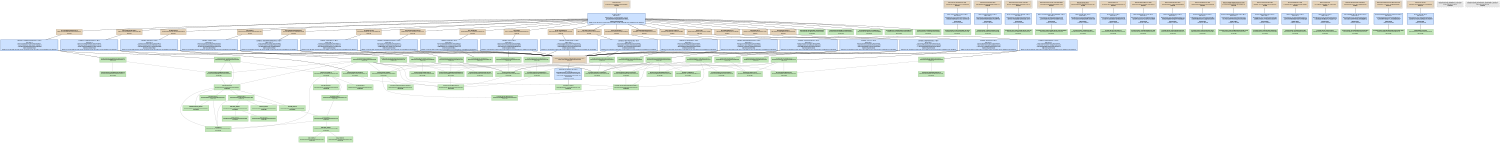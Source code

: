 digraph Tests {
   size = "10.000000,8.500000";
   concentrate = false;

   node [ shape = box, style = filled, color = "0.3 0.5 0.6", fillcolor = "0.3 0.2 0.9", fontname = "Monaco", fontsize = "9" ];
   n00001 [ label = "Release/Tests\n7fbae9892f72304ddd8f945d286a8987\nMissing", color = "0.1 0.5 0.5", fillcolor = "0.1 0.2 0.9", peripheries = 3 ];
   n00002 [ label = "Release/correctingerrors.html\n52dc44c887952f867518071242ba02dc\nMissing", color = "0.1 0.5 0.5", fillcolor = "0.1 0.2 0.9", peripheries = 3 ];
   n00003 [ label = "DreamCatcher Help/correctingerrors.html\n0000000043782b1a00000000000011d9\nUpToDate" ];
   n00004 [ label = "Release/Dictionaries.html\n0a8ca968d55e090459d44ca67848617d\nMissing", color = "0.1 0.5 0.5", fillcolor = "0.1 0.2 0.9", peripheries = 3 ];
   n00005 [ label = "DreamCatcher Help/Dictionaries.html\n000000004378224f00000000000009bf\nUpToDate" ];
   n00006 [ label = "Release/DreamCatcher Help idx\n1ec6281368e8df4b3c992bb7d417681a\nMissing", color = "0.1 0.5 0.5", fillcolor = "0.1 0.2 0.9", peripheries = 3 ];
   n00007 [ label = "DreamCatcher Help/DreamCatcher Help idx\n000000004378224f0000000000003000\nUpToDate" ];
   n00008 [ label = "Release/DreamCatcher Help.helpindex\n793056efdc02ae0d60aa464de867799b\nMissing", color = "0.1 0.5 0.5", fillcolor = "0.1 0.2 0.9", peripheries = 3 ];
   n00009 [ label = "DreamCatcher Help/DreamCatcher Help.helpindex\n000000004378224f00000000000039aa\nUpToDate" ];
   n00010 [ label = "Release/empty.html\n666a539c46422c9bdc68dfa1e2d2318e\nMissing", color = "0.1 0.5 0.5", fillcolor = "0.1 0.2 0.9", peripheries = 3 ];
   n00011 [ label = "DreamCatcher Help/empty.html\n000000004378224f0000000000000000\nUpToDate" ];
   n00012 [ label = "Release/help.css\n561d452c53e742958164fcd82e3a287d\nMissing", color = "0.1 0.5 0.5", fillcolor = "0.1 0.2 0.9", peripheries = 3 ];
   n00013 [ label = "DreamCatcher Help/help.css\n000000004378224f00000000000009a6\nUpToDate" ];
   n00014 [ label = "Release/ignoringerrors.html\n2f008fa33fbe20c51854d670ac1d8993\nMissing", color = "0.1 0.5 0.5", fillcolor = "0.1 0.2 0.9", peripheries = 3 ];
   n00015 [ label = "DreamCatcher Help/ignoringerrors.html\n0000000043782581000000000000061e\nUpToDate" ];
   n00016 [ label = "Release/Introduction.html\n38d3f465fb88917c8fb6c666eb8df5be\nMissing", color = "0.1 0.5 0.5", fillcolor = "0.1 0.2 0.9", peripheries = 3 ];
   n00017 [ label = "DreamCatcher Help/Introduction.html\n00000000437824740000000000000733\nUpToDate" ];
   n00018 [ label = "Release/preferences.html\n738e205d9b004c00374f9f02924400ae\nMissing", color = "0.1 0.5 0.5", fillcolor = "0.1 0.2 0.9", peripheries = 3 ];
   n00019 [ label = "DreamCatcher Help/preferences.html\n0000000043782a470000000000000ecb\nUpToDate" ];
   n00020 [ label = "Release/modifyingthedictionary.html\nb21a2c533b56a25820e73c592acbcf99\nMissing", color = "0.1 0.5 0.5", fillcolor = "0.1 0.2 0.9", peripheries = 3 ];
   n00021 [ label = "DreamCatcher Help/modifyingthedictionary.html\n00000000437829310000000000000544\nUpToDate" ];
   n00022 [ label = "Release/spellchecking.html\n18dbe0f1cc916613aab7d2cd1be0a156\nMissing", color = "0.1 0.5 0.5", fillcolor = "0.1 0.2 0.9", peripheries = 3 ];
   n00023 [ label = "DreamCatcher Help/spellchecking.html\n00000000437827520000000000000d84\nUpToDate" ];
   n00024 [ label = "Release/Reference.html\nc74a3aa2cee7375e5a296256dcd54eb5\nMissing", color = "0.1 0.5 0.5", fillcolor = "0.1 0.2 0.9", peripheries = 3 ];
   n00025 [ label = "DreamCatcher Help/Reference.html\n0000000043c1fcb40000000000000c43\nUpToDate" ];
   n00026 [ label = "Release/top.html\n718f74e2dfc5b0bbb9618c7bf4fc60b5\nMissing", color = "0.1 0.5 0.5", fillcolor = "0.1 0.2 0.9", peripheries = 3 ];
   n00027 [ label = "DreamCatcher Help/top.html\n00000000437823670000000000000473\nUpToDate" ];
   n00028 [ label = "Release/usingdreamcatcher.html\n78c834e20476ac7c1be196dfdefee50e\nMissing", color = "0.1 0.5 0.5", fillcolor = "0.1 0.2 0.9", peripheries = 3 ];
   n00029 [ label = "DreamCatcher Help/usingdreamcatcher.html\n0000000043782251000000000000031b\nUpToDate" ];
   n00030 [ label = "Release/usingdreamcatcherframe.html\n4c406a2fc176cffc01120a9b8eb4a0eb\nMissing", color = "0.1 0.5 0.5", fillcolor = "0.1 0.2 0.9", peripheries = 3 ];
   n00031 [ label = "DreamCatcher Help/usingdreamcatcherframe.html\n00000000437825cb000000000000022f\nUpToDate" ];
   n00032 [ label = "Release/Icon.png\nfe40b52410020d26e5b995726cae6d33\nMissing", color = "0.1 0.5 0.5", fillcolor = "0.1 0.2 0.9", peripheries = 3 ];
   n00033 [ label = "HelpImages/Icon.png\n00000000437822510000000000006591\nUpToDate" ];
   n00034 [ label = "ppc/ConditionVariable.o\n20d6c7c3bcd568086d75196b614dc340\nMissing", color = "0.1 0.5 0.5", fillcolor = "0.1 0.2 0.9" ];
   n00035 [ label = "Headers/AppKit.h\n000000004385bc150000000000001504\nUpToDate" ];
   n00036 [ label = "AppKit-anyvlljcmvwdcfcimfgzkxhuyjnb/AppKit.h.gch\nc5b1610a13b2654c58b012407350f754\nMissing", color = "0.1 0.5 0.5", fillcolor = "0.1 0.2 0.9", peripheries = 3 ];
   n00037 [ label = "DreamCatcher/ConditionVariable.m\n000000004470a11e0000000000000928\nUpToDate" ];
   n00038 [ label = "ppc/ConditionVariableTests.o\n74d126076b5bd46982aa49a76dba3632\nMissing", color = "0.1 0.5 0.5", fillcolor = "0.1 0.2 0.9" ];
   n00039 [ label = "DreamCatcher/ConditionVariableTests.m\n000000004308dd3e0000000000000519\nUpToDate" ];
   n00040 [ label = "ppc/DCProperties.o\ndfb343eff3f2574da5b3997eba5a46ee\nMissing", color = "0.1 0.5 0.5", fillcolor = "0.1 0.2 0.9" ];
   n00041 [ label = "DreamCatcher/DCProperties.m\n00000000444870c00000000000000436\nUpToDate" ];
   n00042 [ label = "ppc/ErrorResponse.o\n0d6558e7ee06129f6a75b43ec95697a2\nMissing", color = "0.1 0.5 0.5", fillcolor = "0.1 0.2 0.9" ];
   n00043 [ label = "DreamCatcher/ErrorResponse.m\n000000004308dd3f00000000000001a8\nUpToDate" ];
   n00044 [ label = "ppc/Page.o\n2d22129f4b71493d07ee99b0e80d4250\nMissing", color = "0.1 0.5 0.5", fillcolor = "0.1 0.2 0.9" ];
   n00045 [ label = "DreamCatcher/Page.m\n000000004308dd4100000000000001b5\nUpToDate" ];
   n00046 [ label = "ppc/Response.o\nc8b7809a45b755f31477e9a09e95d6c8\nMissing", color = "0.1 0.5 0.5", fillcolor = "0.1 0.2 0.9" ];
   n00047 [ label = "DreamCatcher/Response.m\n000000004308dd410000000000000118\nUpToDate" ];
   n00048 [ label = "ppc/Spider.o\n6f79b27ac756da4e353b9e59c0bdc29e\nMissing", color = "0.1 0.5 0.5", fillcolor = "0.1 0.2 0.9" ];
   n00049 [ label = "DreamCatcher/Spider.m\n000000004470a15500000000000024ab\nUpToDate" ];
   n00050 [ label = "ppc/SpiderTests.o\n6e12d89f5364955bc08710b1dbcfe18e\nMissing", color = "0.1 0.5 0.5", fillcolor = "0.1 0.2 0.9" ];
   n00051 [ label = "DreamCatcher/SpiderTests.m\n000000004308dd4100000000000005d4\nUpToDate" ];
   n00052 [ label = "ppc/TestMain.o\ne4ab0beed777a1379bbc90c0a4ba1277\nMissing", color = "0.1 0.5 0.5", fillcolor = "0.1 0.2 0.9" ];
   n00053 [ label = "DreamCatcher/TestMain.m\n000000004308dd420000000000000149\nUpToDate" ];
   n00054 [ label = "ppc/FoundationWebClient.o\n478e845f123ce27d7398eb58a9332c69\nMissing", color = "0.1 0.5 0.5", fillcolor = "0.1 0.2 0.9" ];
   n00055 [ label = "DreamCatcher/FoundationWebClient.m\n00000000444874320000000000003f9d\nUpToDate" ];
   n00056 [ label = "ppc/UnknownTypeResponse.o\ne6cfa85da0bf875f3106fdd8a60f5efc\nMissing", color = "0.1 0.5 0.5", fillcolor = "0.1 0.2 0.9" ];
   n00057 [ label = "DreamCatcher/UnknownTypeResponse.m\n000000004308dd4200000000000001f8\nUpToDate" ];
   n00058 [ label = "ppc/ContentParsersTests.o\n24dfb5bad613b517ec881815cd50c25a\nMissing", color = "0.1 0.5 0.5", fillcolor = "0.1 0.2 0.9" ];
   n00059 [ label = "DreamCatcher/ContentParsersTests.m\n000000004308dd3e00000000000010fb\nUpToDate" ];
   n00060 [ label = "ppc/RobotsTxt.o\n3b4715331c9daad1b6ca50fd75621c60\nMissing", color = "0.1 0.5 0.5", fillcolor = "0.1 0.2 0.9" ];
   n00061 [ label = "DreamCatcher/RobotsTxt.m\n000000004339705100000000000013c2\nUpToDate" ];
   n00062 [ label = "ppc/RobotsTxtTests.o\ncdc9a0b421dde67d493939e72e00e154\nMissing", color = "0.1 0.5 0.5", fillcolor = "0.1 0.2 0.9" ];
   n00063 [ label = "DreamCatcher/RobotsTxtTests.m\n000000004308dd4100000000000007f4\nUpToDate" ];
   n00064 [ label = "ppc/HTMLParseTests.o\nfe0cdd68ce69cfe9362638acc8ab4ee1\nMissing", color = "0.1 0.5 0.5", fillcolor = "0.1 0.2 0.9" ];
   n00065 [ label = "DreamCatcher/HTMLParseTests.m\n0000000044450e910000000000001971\nUpToDate" ];
   n00066 [ label = "ppc/EntityReference.o\n11ef04a3868a5324f2aab7d2927dec40\nMissing", color = "0.1 0.5 0.5", fillcolor = "0.1 0.2 0.9" ];
   n00067 [ label = "DreamCatcher/EntityReference.m\n000000004308dd3f00000000000055cb\nUpToDate" ];
   n00068 [ label = "ppc/DCUtil.o\n49da1cf863d986fc10e7e27b2c36d99c\nMissing", color = "0.1 0.5 0.5", fillcolor = "0.1 0.2 0.9" ];
   n00069 [ label = "DreamCatcher/DCUtil.m\n0000000043274f77000000000000033e\nUpToDate" ];
   n00070 [ label = "ppc/TidyHTMLParser.o\n7e63cfa11651069f562e199058509897\nMissing", color = "0.1 0.5 0.5", fillcolor = "0.1 0.2 0.9" ];
   n00071 [ label = "DreamCatcher/TidyHTMLParser.m\n000000004470a2c20000000000000cfa\nUpToDate" ];
   n00072 [ label = "Frameworks/SenTestingKit.framework[C]\n0000000042a51d8500000000000000cc\nUpToDate" ];
   n00073 [ label = "Frameworks/Foundation.framework[C]\n0000000042a51d7d00000000000000cc\nUpToDate" ];
   n00074 [ label = "Frameworks/Quartz.framework[C]\n0000000042a51d8700000000000000ee\nUpToDate" ];
   n00075 [ label = "Frameworks/CoreFoundation.framework[C]\n0000000042a51d7900000000000000cc\nUpToDate" ];
   n00076 [ label = "DreamCatcher/AGRegex.framework[C]\n000000004375f11a00000000000000cc\nUpToDate" ];
   n00077 [ label = "<postprocessing_dependency_collector>\nffffffffffffffffffffffffffffffff\nUnknown", color = "0.0 0.0 0.5", fillcolor = "0.0 0.0 0.9", style = "filled,dashed" ];
   n00078 [ label = "<postprocessing_permissions_dependency_collector>\nffffffffffffffffffffffffffffffff\nUnknown", color = "0.0 0.0 0.5", fillcolor = "0.0 0.0 0.9", style = "filled,dashed" ];
   n00079 [ label = "DreamCatcher/ConditionVariable.h\n000000004308dd3e00000000000004fa\nUpToDate" ];
   n00080 [ label = "libkern/OSAtomic.h\n0000000042a51e3a0000000000001a14\nUpToDate" ];
   n00081 [ label = "include/pthread.h\n0000000042a51e3b00000000000038d4\nUpToDate" ];
   n00082 [ label = "include/_types.h\n0000000042a51e38000000000000063a\nUpToDate" ];
   n00083 [ label = "include/pthread_impl.h\n0000000042a51e3b0000000000000639\nUpToDate" ];
   n00084 [ label = "include/sched.h\n0000000042a51e3c000000000000055e\nUpToDate" ];
   n00085 [ label = "include/time.h\n0000000042a51e3c00000000000016dc\nUpToDate" ];
   n00086 [ label = "sys/cdefs.h\n0000000042a51e3c0000000000003314\nUpToDate" ];
   n00087 [ label = "sys/_types.h\n0000000042a51e3c0000000000001f2d\nUpToDate" ];
   n00088 [ label = "machine/_types.h\n0000000042a51e3a00000000000004b5\nUpToDate" ];
   n00089 [ label = "ppc/_types.h\n0000000042a51e3b000000000000100c\nUpToDate" ];
   n00090 [ label = "i386/_types.h\n0000000042a51e3a000000000000100f\nUpToDate" ];
   n00091 [ label = "machine/_limits.h\n0000000042a51e3a00000000000004b5\nUpToDate" ];
   n00092 [ label = "xlocale/_time.h\n0000000042a51e3c000000000000053a\nUpToDate" ];
   n00093 [ label = "ppc/_limits.h\n0000000042a51e3b000000000000042a\nUpToDate" ];
   n00094 [ label = "i386/_limits.h\n0000000042a51e3a000000000000042d\nUpToDate" ];
   n00095 [ label = "include/stddef.h\n0000000042c4ae8d0000000000003193\nUpToDate" ];
   n00096 [ label = "include/stdint.h\n0000000042a51e3a0000000000001a59\nUpToDate" ];
   n00097 [ label = "include/stdbool.h\n0000000042a51e3d0000000000000640\nUpToDate" ];
   n00098 [ label = "DreamCatcher/ConditionVariableTests.h\n000000004308dd3e000000000000015c\nUpToDate" ];
   n00099 [ label = "DreamCatcher/DCProperties.h\n000000004308dd3e000000000000010d\nUpToDate" ];
   n00100 [ label = "DreamCatcher/ErrorResponse.h\n000000004308dd3f000000000000015a\nUpToDate" ];
   n00101 [ label = "DreamCatcher/Response.h\n0000000043e7955b0000000000000089\nUpToDate" ];
   n00102 [ label = "DreamCatcher/Page.h\n000000004308dd4100000000000000c6\nUpToDate" ];
   n00103 [ label = "DreamCatcher/Spider.h\n000000004308dd41000000000000060a\nUpToDate" ];
   n00104 [ label = "DreamCatcher/FoundationWebClient.h\n0000000044450f2e000000000000049c\nUpToDate" ];
   n00105 [ label = "DreamCatcher/RobotsTxt.h\n000000004308dd410000000000000298\nUpToDate" ];
   n00106 [ label = "DreamCatcher/WebClient.h\n000000004308dd420000000000000264\nUpToDate" ];
   n00107 [ label = "DreamCatcher/ProgressListener.h\n0000000043e795d40000000000000092\nUpToDate" ];
   n00108 [ label = "DreamCatcher/SpiderTests.h\n000000004308dd4100000000000000ff\nUpToDate" ];
   n00109 [ label = "Headers/AGRegex.h\n000000004375f11a0000000000003113\nUpToDate" ];
   n00110 [ label = "DreamCatcher/UnknownTypeResponse.h\n000000004308dd42000000000000016d\nUpToDate" ];
   n00111 [ label = "DreamCatcher/EntityReference.h\n000000004308dd3f0000000000000089\nUpToDate" ];
   n00112 [ label = "DreamCatcher/DCUtil.h\n0000000043274bdf0000000000000112\nUpToDate" ];
   n00113 [ label = "DreamCatcher/TidyHTMLParser.h\n0000000044450dd800000000000001be\nUpToDate" ];
   n00114 [ label = "DreamCatcher/ContentParsersTests.h\n000000004308dd3e0000000000000117\nUpToDate" ];
   n00115 [ label = "DreamCatcher/RobotsTxtTests.h\n000000004308dd410000000000000108\nUpToDate" ];
   n00116 [ label = "DreamCatcher/HTMLParseTests.h\n000000004308dd3f0000000000000108\nUpToDate" ];

   node [ shape = box, style = "filled,bold", color = "0.7 0.5 0.7", fillcolor = "0.7 0.2 1.0", fontname = "Monaco", fontsize = "9" ];
   c00001 [ label = "PBXCp correctingerrors.html <wt:2>\nwaitCount: 0\n0000000043782b1a00000000000011d9\n^ 52dc44c8c4ed049c7518071242ba1305\n= 52dc44c887952f867518071242ba02dc\nNeedsToRun\n1 output is missing", color = "0.6 0.5 0.7", fillcolor = "0.6 0.2 1.0" ];
   c00002 [ label = "PBXCp Dictionaries.html <wt:2>\nwaitCount: 0\n000000004378224f00000000000009bf\n^ 0a8ca96896262b4b59d44ca6784868c2\n= 0a8ca968d55e090459d44ca67848617d\nNeedsToRun\n1 output is missing", color = "0.6 0.5 0.7", fillcolor = "0.6 0.2 1.0" ];
   c00003 [ label = "PBXCp \"DreamCatcher Help idx\" <wt:2>\nwaitCount: 0\n000000004378224f0000000000003000\n^ 1ec628132b90fd043c992bb7d417581a\n= 1ec6281368e8df4b3c992bb7d417681a\nNeedsToRun\n1 output is missing", color = "0.6 0.5 0.7", fillcolor = "0.6 0.2 1.0" ];
   c00004 [ label = "PBXCp \"DreamCatcher Help.helpindex\" <wt:2>\nwaitCount: 0\n000000004378224f00000000000039aa\n^ 793056ef9f7a8c4260aa464de8674031\n= 793056efdc02ae0d60aa464de867799b\nNeedsToRun\n1 output is missing", color = "0.6 0.5 0.7", fillcolor = "0.6 0.2 1.0" ];
   c00005 [ label = "PBXCp empty.html <wt:2>\nwaitCount: 0\n000000004378224f0000000000000000\n^ 666a539c053a0ed4dc68dfa1e2d2318e\n= 666a539c46422c9bdc68dfa1e2d2318e\nNeedsToRun\n1 output is missing", color = "0.6 0.5 0.7", fillcolor = "0.6 0.2 1.0" ];
   c00006 [ label = "PBXCp help.css <wt:2>\nwaitCount: 0\n000000004378224f00000000000009a6\n^ 561d452c109f60da8164fcd82e3a21db\n= 561d452c53e742958164fcd82e3a287d\nNeedsToRun\n1 output is missing", color = "0.6 0.5 0.7", fillcolor = "0.6 0.2 1.0" ];
   c00007 [ label = "PBXCp ignoringerrors.html <wt:2>\nwaitCount: 0\n0000000043782581000000000000061e\n^ 2f008fa37cc605441854d670ac1d8f8d\n= 2f008fa33fbe20c51854d670ac1d8993\nNeedsToRun\n1 output is missing", color = "0.6 0.5 0.7", fillcolor = "0.6 0.2 1.0" ];
   c00008 [ label = "PBXCp Introduction.html <wt:2>\nwaitCount: 0\n00000000437824740000000000000733\n^ 38d3f465b8f0b5088fb6c666eb8df28d\n= 38d3f465fb88917c8fb6c666eb8df5be\nNeedsToRun\n1 output is missing", color = "0.6 0.5 0.7", fillcolor = "0.6 0.2 1.0" ];
   c00009 [ label = "PBXCp preferences.html <wt:2>\nwaitCount: 0\n0000000043782a470000000000000ecb\n^ 738e205dd8786647374f9f0292440e65\n= 738e205d9b004c00374f9f02924400ae\nNeedsToRun\n1 output is missing", color = "0.6 0.5 0.7", fillcolor = "0.6 0.2 1.0" ];
   c00010 [ label = "PBXCp modifyingthedictionary.html <wt:2>\nwaitCount: 0\n00000000437829310000000000000544\n^ b21a2c53782e8b6920e73c592acbcadd\n= b21a2c533b56a25820e73c592acbcf99\nNeedsToRun\n1 output is missing", color = "0.6 0.5 0.7", fillcolor = "0.6 0.2 1.0" ];
   c00011 [ label = "PBXCp spellchecking.html <wt:2>\nwaitCount: 0\n00000000437827520000000000000d84\n^ 18dbe0f18fe94141aab7d2cd1be0acd2\n= 18dbe0f1cc916613aab7d2cd1be0a156\nNeedsToRun\n1 output is missing", color = "0.6 0.5 0.7", fillcolor = "0.6 0.2 1.0" ];
   c00012 [ label = "PBXCp Reference.html <wt:2>\nwaitCount: 0\n0000000043c1fcb40000000000000c43\n^ c74a3aa28d26cbea5a296256dcd542f6\n= c74a3aa2cee7375e5a296256dcd54eb5\nNeedsToRun\n1 output is missing", color = "0.6 0.5 0.7", fillcolor = "0.6 0.2 1.0" ];
   c00013 [ label = "PBXCp top.html <wt:2>\nwaitCount: 0\n00000000437823670000000000000473\n^ 718f74e29cbd93dcb9618c7bf4fc64c6\n= 718f74e2dfc5b0bbb9618c7bf4fc60b5\nNeedsToRun\n1 output is missing", color = "0.6 0.5 0.7", fillcolor = "0.6 0.2 1.0" ];
   c00014 [ label = "PBXCp usingdreamcatcher.html <wt:2>\nwaitCount: 0\n0000000043782251000000000000031b\n^ 78c834e2470e8e2d1be196dfdefee615\n= 78c834e20476ac7c1be196dfdefee50e\nNeedsToRun\n1 output is missing", color = "0.6 0.5 0.7", fillcolor = "0.6 0.2 1.0" ];
   c00015 [ label = "PBXCp usingdreamcatcherframe.html <wt:2>\nwaitCount: 0\n00000000437825cb000000000000022f\n^ 4c406a2f820eea3701120a9b8eb4a2c4\n= 4c406a2fc176cffc01120a9b8eb4a0eb\nNeedsToRun\n1 output is missing", color = "0.6 0.5 0.7", fillcolor = "0.6 0.2 1.0" ];
   c00016 [ label = "PBXCp Icon.png <wt:2>\nwaitCount: 0\n00000000437822510000000000006591\n^ fe40b524537a2f77e5b995726cae08a2\n= fe40b52410020d26e5b995726cae6d33\nNeedsToRun\n1 output is missing", color = "0.6 0.5 0.7", fillcolor = "0.6 0.2 1.0" ];
   c00017 [ label = "CompileC ConditionVariable.o <wt:4>\nwaitCount: 0\nc5b1610a14aba9db58b012407350d683\n^ e567a6c9a87ec1d335c50b2b121d15c3\n= 20d6c7c3bcd568086d75196b614dc340\nIndirectlyNeedsToRun\nNeeds to run because at least one of the inputs to the command are scheduled to be updated.", color = "0.6 0.5 0.7", fillcolor = "0.6 0.2 1.0" ];
   c00018 [ label = "ProcessPCH AppKit.h.gch <wt:3>\nwaitCount: 0\n000000004385bc150000000000001504\n^ c5b1610a5037d95958b012407350e250\n= c5b1610a13b2654c58b012407350f754\nNeedsToRun\n1 output is missing", color = "0.6 0.5 0.7", fillcolor = "0.6 0.2 1.0" ];
   c00019 [ label = "CompileC ConditionVariableTests.o <wt:4>\nwaitCount: 0\nc5b1610a50bab87258b012407350ee21\n^ b160470d3be16c1bda1a5be71eead813\n= 74d126076b5bd46982aa49a76dba3632\nIndirectlyNeedsToRun\nNeeds to run because at least one of the inputs to the command are scheduled to be updated.", color = "0.6 0.5 0.7", fillcolor = "0.6 0.2 1.0" ];
   c00020 [ label = "CompileC DCProperties.o <wt:4>\nwaitCount: 0\nc5b1610a14f2c8b258b012407350f26f\n^ 1a0222e5e7009ffffd038b3ec90ab481\n= dfb343eff3f2574da5b3997eba5a46ee\nIndirectlyNeedsToRun\nNeeds to run because at least one of the inputs to the command are scheduled to be updated.", color = "0.6 0.5 0.7", fillcolor = "0.6 0.2 1.0" ];
   c00021 [ label = "CompileC ErrorResponse.o <wt:4>\nwaitCount: 0\nc5b1610a5055f01758b012407350f72f\n^ c8d439edbe53e28832c5a67eba06608d\n= 0d6558e7ee06129f6a75b43ec95697a2\nIndirectlyNeedsToRun\nNeeds to run because at least one of the inputs to the command are scheduled to be updated.", color = "0.6 0.5 0.7", fillcolor = "0.6 0.2 1.0" ];
   c00022 [ label = "CompileC Page.o <wt:4>\nwaitCount: 0\nc5b1610a5055f01758b012407350f6ae\n^ e89373951b24b92a5f5e8bf09b5db4fe\n= 2d22129f4b71493d07ee99b0e80d4250\nIndirectlyNeedsToRun\nNeeds to run because at least one of the inputs to the command are scheduled to be updated.", color = "0.6 0.5 0.7", fillcolor = "0.6 0.2 1.0" ];
   c00023 [ label = "CompileC Response.o <wt:4>\nwaitCount: 0\nc5b1610a135d2d5658b012407350f6c5\n^ 0d06e19056ea78a54cc7fbe0edc5200d\n= c8b7809a45b755f31477e9a09e95d6c8\nIndirectlyNeedsToRun\nNeeds to run because at least one of the inputs to the command are scheduled to be updated.", color = "0.6 0.5 0.7", fillcolor = "0.6 0.2 1.0" ];
   c00024 [ label = "CompileC Spider.o <wt:4>\nwaitCount: 0\nc5b1610a1309331558b012407350fa57\n^ aac8d370d45fe95b6d8b8c19b3ed38c9\n= 6f79b27ac756da4e353b9e59c0bdc29e\nIndirectlyNeedsToRun\nNeeds to run because at least one of the inputs to the command are scheduled to be updated.", color = "0.6 0.5 0.7", fillcolor = "0.6 0.2 1.0" ];
   c00025 [ label = "CompileC SpiderTests.o <wt:4>\nwaitCount: 0\nc5b1610a13b265bf58b012407350f7c1\n^ aba3b99540d6f0e4983702f1a89f164f\n= 6e12d89f5364955bc08710b1dbcfe18e\nIndirectlyNeedsToRun\nNeeds to run because at least one of the inputs to the command are scheduled to be updated.", color = "0.6 0.5 0.7", fillcolor = "0.6 0.2 1.0" ];
   c00026 [ label = "CompileC TestMain.o <wt:4>\nwaitCount: 0\nc5b1610a50bab80e58b012407350f61d\n^ 211a6ae487cd1939c30c8280d7eae46a\n= e4ab0beed777a1379bbc90c0a4ba1277\nIndirectlyNeedsToRun\nNeeds to run because at least one of the inputs to the command are scheduled to be updated.", color = "0.6 0.5 0.7", fillcolor = "0.6 0.2 1.0" ];
   c00027 [ label = "CompileC FoundationWebClient.o <wt:4>\nwaitCount: 0\nc5b1610a1302ee0558b012407350f88a\n^ 823fe555013e0c782b28f918da63d4e3\n= 478e845f123ce27d7398eb58a9332c69\nIndirectlyNeedsToRun\nNeeds to run because at least one of the inputs to the command are scheduled to be updated.", color = "0.6 0.5 0.7", fillcolor = "0.6 0.2 1.0" ];
   c00028 [ label = "CompileC UnknownTypeResponse.o <wt:4>\nwaitCount: 0\nc5b1610a5055f01758b012407350f748\n^ 237ec957f0ea774869b6ef98d55fa9b4\n= e6cfa85da0bf875f3106fdd8a60f5efc\nIndirectlyNeedsToRun\nNeeds to run because at least one of the inputs to the command are scheduled to be updated.", color = "0.6 0.5 0.7", fillcolor = "0.6 0.2 1.0" ];
   c00029 [ label = "CompileC ContentParsersTests.o <wt:4>\nwaitCount: 0\nc5b1610a13b265c258b012407350e331\n^ e16ed4b0c5a1d0d5b4380a55be00216b\n= 24dfb5bad613b517ec881815cd50c25a\nIndirectlyNeedsToRun\nNeeds to run because at least one of the inputs to the command are scheduled to be updated.", color = "0.6 0.5 0.7", fillcolor = "0.6 0.2 1.0" ];
   c00030 [ label = "CompileC RobotsTxt.o <wt:4>\nwaitCount: 0\nc5b1610a50d9afa758b012407350d702\n^ fef674394c440576ee7a42bd0632cb62\n= 3b4715331c9daad1b6ca50fd75621c60\nIndirectlyNeedsToRun\nNeeds to run because at least one of the inputs to the command are scheduled to be updated.", color = "0.6 0.5 0.7", fillcolor = "0.6 0.2 1.0" ];
   c00031 [ label = "CompileC RobotsTxtTests.o <wt:4>\nwaitCount: 0\nc5b1610a50bab80d58b012407350f330\n^ 0878c1be71675e7011892ba75d501264\n= cdc9a0b421dde67d493939e72e00e154\nIndirectlyNeedsToRun\nNeeds to run because at least one of the inputs to the command are scheduled to be updated.", color = "0.6 0.5 0.7", fillcolor = "0.6 0.2 1.0" ];
   c00032 [ label = "CompileC HTMLParseTests.o <wt:4>\nwaitCount: 0\nc5b1610a5055f32058b012407350eedc\n^ 3bbdbc629e3c3cc96e962aecbbfba03d\n= fe0cdd68ce69cfe9362638acc8ab4ee1\nIndirectlyNeedsToRun\nNeeds to run because at least one of the inputs to the command are scheduled to be updated.", color = "0.6 0.5 0.7", fillcolor = "0.6 0.2 1.0" ];
   c00033 [ label = "CompileC EntityReference.o <wt:4>\nwaitCount: 0\nc5b1610a13b2654c58b012407350a216\n^ d45e65a995383668aa1aa592e12d4e56\n= 11ef04a3868a5324f2aab7d2927dec40\nIndirectlyNeedsToRun\nNeeds to run because at least one of the inputs to the command are scheduled to be updated.", color = "0.6 0.5 0.7", fillcolor = "0.6 0.2 1.0" ];
   c00034 [ label = "CompileC DCUtil.o <wt:4>\nwaitCount: 0\nc5b1610a50babcda58b012407350f475\n^ 8c6b7df233633a264857f03b5f662de9\n= 49da1cf863d986fc10e7e27b2c36d99c\nIndirectlyNeedsToRun\nNeeds to run because at least one of the inputs to the command are scheduled to be updated.", color = "0.6 0.5 0.7", fillcolor = "0.6 0.2 1.0" ];
   c00035 [ label = "CompileC TidyHTMLParser.o <wt:4>\nwaitCount: 0\nc5b1610a572d8d1e58b012407350fdaa\n^ bbd2aeab417c8b810e9e0bd02b00653d\n= 7e63cfa11651069f562e199058509897\nIndirectlyNeedsToRun\nNeeds to run because at least one of the inputs to the command are scheduled to be updated.", color = "0.6 0.5 0.7", fillcolor = "0.6 0.2 1.0" ];
   c00036 [ label = "Ld Tests <wt:4>\nwaitCount: 0\n2dce2f6fa0377a748e2000ae01152f7e\n^ 5274c6e68f454a3953af94f3297fa6f9\n= 7fbae9892f72304ddd8f945d286a8987\nIndirectlyNeedsToRun\nNeeds to run because at least one of the inputs to the command are scheduled to be updated.", color = "0.6 0.5 0.7", fillcolor = "0.6 0.2 1.0" ];

   edge [ style = solid, color = black, arrowhead = none, arrowtail = normal ];
   n00001 -> { c00036 };
   n00002 -> { c00001 };
   n00004 -> { c00002 };
   n00006 -> { c00003 };
   n00008 -> { c00004 };
   n00010 -> { c00005 };
   n00012 -> { c00006 };
   n00014 -> { c00007 };
   n00016 -> { c00008 };
   n00018 -> { c00009 };
   n00020 -> { c00010 };
   n00022 -> { c00011 };
   n00024 -> { c00012 };
   n00026 -> { c00013 };
   n00028 -> { c00014 };
   n00030 -> { c00015 };
   n00032 -> { c00016 };
   n00034 -> { c00017 };
   n00036 -> { c00018 };
   n00038 -> { c00019 };
   n00040 -> { c00020 };
   n00042 -> { c00021 };
   n00044 -> { c00022 };
   n00046 -> { c00023 };
   n00048 -> { c00024 };
   n00050 -> { c00025 };
   n00052 -> { c00026 };
   n00054 -> { c00027 };
   n00056 -> { c00028 };
   n00058 -> { c00029 };
   n00060 -> { c00030 };
   n00062 -> { c00031 };
   n00064 -> { c00032 };
   n00066 -> { c00033 };
   n00068 -> { c00034 };
   n00070 -> { c00035 };
   c00001 -> { n00003 };
   c00002 -> { n00005 };
   c00003 -> { n00007 };
   c00004 -> { n00009 };
   c00005 -> { n00011 };
   c00006 -> { n00013 };
   c00007 -> { n00015 };
   c00008 -> { n00017 };
   c00009 -> { n00019 };
   c00010 -> { n00021 };
   c00011 -> { n00023 };
   c00012 -> { n00025 };
   c00013 -> { n00027 };
   c00014 -> { n00029 };
   c00015 -> { n00031 };
   c00016 -> { n00033 };
   c00017 -> { n00036 n00037 };
   c00018 -> { n00035 };
   c00019 -> { n00036 n00039 };
   c00020 -> { n00036 n00041 };
   c00021 -> { n00036 n00043 };
   c00022 -> { n00036 n00045 };
   c00023 -> { n00036 n00047 };
   c00024 -> { n00036 n00049 };
   c00025 -> { n00036 n00051 };
   c00026 -> { n00036 n00053 };
   c00027 -> { n00036 n00055 };
   c00028 -> { n00036 n00057 };
   c00029 -> { n00036 n00059 };
   c00030 -> { n00036 n00061 };
   c00031 -> { n00036 n00063 };
   c00032 -> { n00036 n00065 };
   c00033 -> { n00036 n00067 };
   c00034 -> { n00036 n00069 };
   c00035 -> { n00036 n00071 };
   c00036 -> { n00034 n00038 n00040 n00042 n00044 n00046 n00048 n00050 n00052 n00054 n00056 n00058 n00060 n00062 n00064 n00066 n00068 n00070 n00072 n00073 n00074 n00075 n00076 };

   edge [ style = solid, color = gray60, arrowhead = none, arrowtail = normal ];
   n00037 -> { n00079 n00080 n00081 };
   n00039 -> { n00098 n00079 };
   n00041 -> { n00099 };
   n00043 -> { n00100 };
   n00045 -> { n00102 };
   n00047 -> { n00101 };
   n00049 -> { n00103 n00079 n00101 n00102 n00104 n00105 n00099 n00080 n00081 };
   n00051 -> { n00108 n00099 n00103 n00102 };
   n00055 -> { n00104 n00109 n00100 n00110 n00102 n00099 n00111 n00112 n00113 };
   n00057 -> { n00110 };
   n00059 -> { n00114 n00099 n00103 n00102 n00110 n00100 };
   n00061 -> { n00105 n00109 n00099 n00112 };
   n00063 -> { n00115 n00105 };
   n00065 -> { n00116 n00104 n00113 n00102 };
   n00067 -> { n00111 };
   n00069 -> { n00112 n00099 };
   n00071 -> { n00113 n00099 n00102 };
   n00079 -> { n00081 };
   n00080 -> { n00095 n00086 n00096 n00097 };
   n00081 -> { n00082 n00083 n00084 n00085 n00086 };
   n00082 -> { n00087 };
   n00084 -> { n00083 n00086 };
   n00085 -> { n00082 n00091 n00086 n00092 };
   n00087 -> { n00086 n00088 };
   n00088 -> { n00089 n00090 };
   n00091 -> { n00093 n00094 };
   n00095 -> { n00087 };
   n00100 -> { n00101 };
   n00102 -> { n00101 };
   n00103 -> { n00106 n00107 };
   n00104 -> { n00106 };
   n00110 -> { n00101 };
   n00113 -> { n00104 };
}
